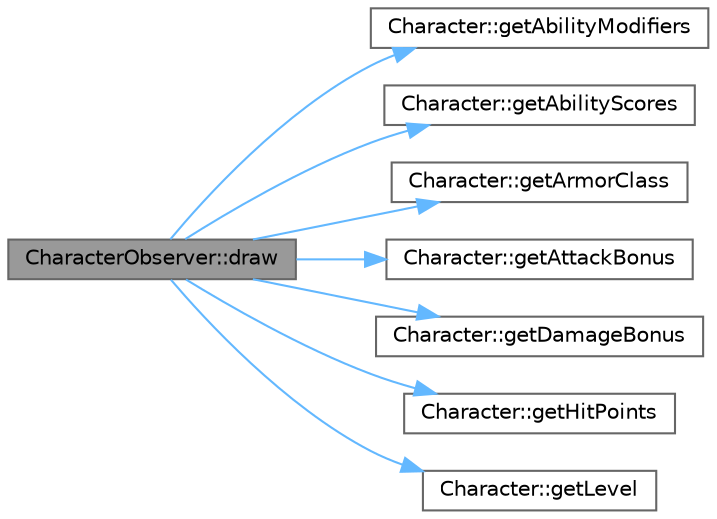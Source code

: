 digraph "CharacterObserver::draw"
{
 // LATEX_PDF_SIZE
  bgcolor="transparent";
  edge [fontname=Helvetica,fontsize=10,labelfontname=Helvetica,labelfontsize=10];
  node [fontname=Helvetica,fontsize=10,shape=box,height=0.2,width=0.4];
  rankdir="LR";
  Node1 [id="Node000001",label="CharacterObserver::draw",height=0.2,width=0.4,color="gray40", fillcolor="grey60", style="filled", fontcolor="black",tooltip=" "];
  Node1 -> Node2 [id="edge1_Node000001_Node000002",color="steelblue1",style="solid",tooltip=" "];
  Node2 [id="Node000002",label="Character::getAbilityModifiers",height=0.2,width=0.4,color="grey40", fillcolor="white", style="filled",URL="$class_character.html#a55be82a4cb649782e8aa7d25a51d7ee3",tooltip=" "];
  Node1 -> Node3 [id="edge2_Node000001_Node000003",color="steelblue1",style="solid",tooltip=" "];
  Node3 [id="Node000003",label="Character::getAbilityScores",height=0.2,width=0.4,color="grey40", fillcolor="white", style="filled",URL="$class_character.html#a07d5a321657a818aff46fbd160749fdd",tooltip=" "];
  Node1 -> Node4 [id="edge3_Node000001_Node000004",color="steelblue1",style="solid",tooltip=" "];
  Node4 [id="Node000004",label="Character::getArmorClass",height=0.2,width=0.4,color="grey40", fillcolor="white", style="filled",URL="$class_character.html#a6674dec79e4677370162aeb5674084bf",tooltip=" "];
  Node1 -> Node5 [id="edge4_Node000001_Node000005",color="steelblue1",style="solid",tooltip=" "];
  Node5 [id="Node000005",label="Character::getAttackBonus",height=0.2,width=0.4,color="grey40", fillcolor="white", style="filled",URL="$class_character.html#a5d31d79ef0bc5d92cf61076a33a67858",tooltip=" "];
  Node1 -> Node6 [id="edge5_Node000001_Node000006",color="steelblue1",style="solid",tooltip=" "];
  Node6 [id="Node000006",label="Character::getDamageBonus",height=0.2,width=0.4,color="grey40", fillcolor="white", style="filled",URL="$class_character.html#af644db086012065530259e6ba7da2f65",tooltip=" "];
  Node1 -> Node7 [id="edge6_Node000001_Node000007",color="steelblue1",style="solid",tooltip=" "];
  Node7 [id="Node000007",label="Character::getHitPoints",height=0.2,width=0.4,color="grey40", fillcolor="white", style="filled",URL="$class_character.html#ae8cdb23b41026ef3788e19993b1ea469",tooltip=" "];
  Node1 -> Node8 [id="edge7_Node000001_Node000008",color="steelblue1",style="solid",tooltip=" "];
  Node8 [id="Node000008",label="Character::getLevel",height=0.2,width=0.4,color="grey40", fillcolor="white", style="filled",URL="$class_character.html#a06713215a5850ec92194a1a711fb8cd7",tooltip=" "];
}
